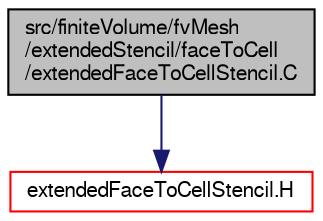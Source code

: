 digraph "src/finiteVolume/fvMesh/extendedStencil/faceToCell/extendedFaceToCellStencil.C"
{
  bgcolor="transparent";
  edge [fontname="FreeSans",fontsize="10",labelfontname="FreeSans",labelfontsize="10"];
  node [fontname="FreeSans",fontsize="10",shape=record];
  Node1 [label="src/finiteVolume/fvMesh\l/extendedStencil/faceToCell\l/extendedFaceToCellStencil.C",height=0.2,width=0.4,color="black", fillcolor="grey75", style="filled" fontcolor="black"];
  Node1 -> Node2 [color="midnightblue",fontsize="10",style="solid",fontname="FreeSans"];
  Node2 [label="extendedFaceToCellStencil.H",height=0.2,width=0.4,color="red",URL="$a05428.html"];
}
